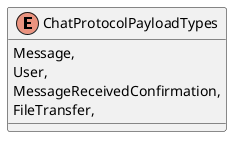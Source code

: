 @startuml
enum ChatProtocolPayloadTypes {
    Message,
    User,
    MessageReceivedConfirmation,
    FileTransfer,
}
@enduml
